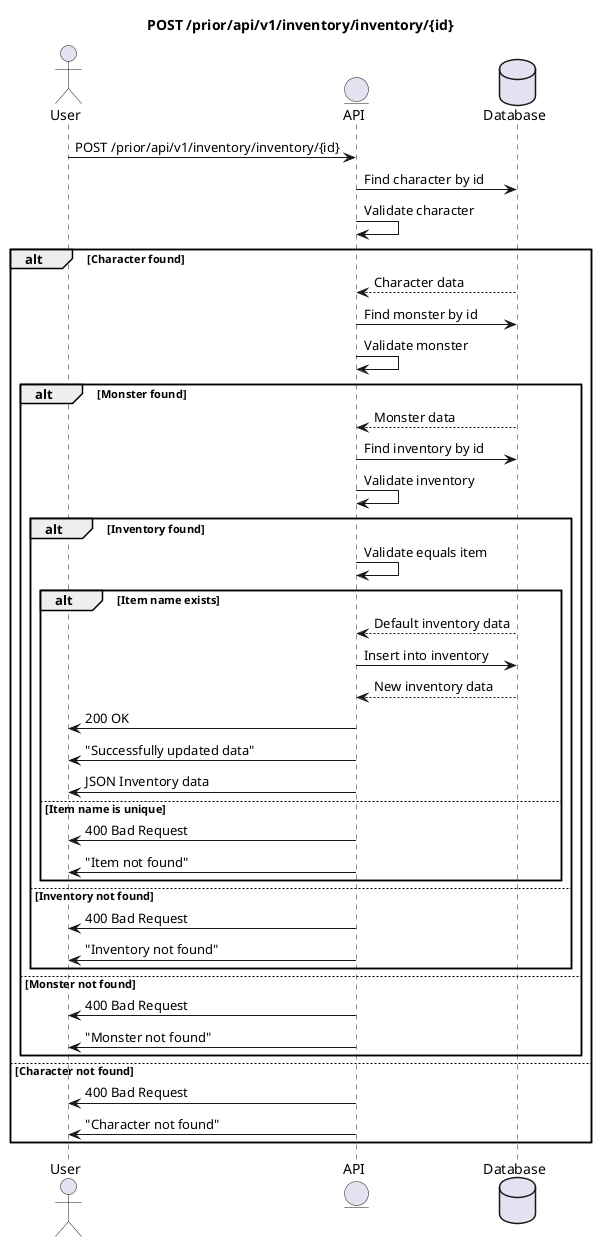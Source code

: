 @startuml
'https://plantuml.com/sequence-diagram

title POST /prior/api/v1/inventory/inventory/{id}

actor User as u
entity API as a
database Database as d

u->a : POST /prior/api/v1/inventory/inventory/{id}
a->d : Find character by id
a->a : Validate character

alt Character found
    d-->a : Character data
    a->d : Find monster by id
    a->a : Validate monster

    alt Monster found
        d-->a : Monster data
        a->d : Find inventory by id
        a->a : Validate inventory

        alt Inventory found
            a->a : Validate equals item

            alt Item name exists
                d-->a : Default inventory data
                a->d : Insert into inventory
                d-->a : New inventory data
                a->u : 200 OK
                a->u : "Successfully updated data"
                a->u : JSON Inventory data
                else Item name is unique
                a->u : 400 Bad Request
                a->u : "Item not found"
            end

        else Inventory not found
            a->u : 400 Bad Request
            a->u : "Inventory not found"
        end

    else Monster not found
        a->u : 400 Bad Request
        a->u : "Monster not found"
    end

else Character not found
    a->u : 400 Bad Request
    a->u : "Character not found"
end

@enduml